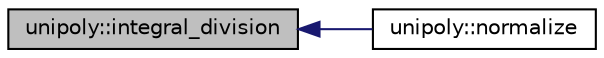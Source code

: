 digraph "unipoly::integral_division"
{
  edge [fontname="Helvetica",fontsize="10",labelfontname="Helvetica",labelfontsize="10"];
  node [fontname="Helvetica",fontsize="10",shape=record];
  rankdir="LR";
  Node1049 [label="unipoly::integral_division",height=0.2,width=0.4,color="black", fillcolor="grey75", style="filled", fontcolor="black"];
  Node1049 -> Node1050 [dir="back",color="midnightblue",fontsize="10",style="solid",fontname="Helvetica"];
  Node1050 [label="unipoly::normalize",height=0.2,width=0.4,color="black", fillcolor="white", style="filled",URL="$d1/d89/classunipoly.html#a1fdf6f2da235edcf45fca433dea19370"];
}
